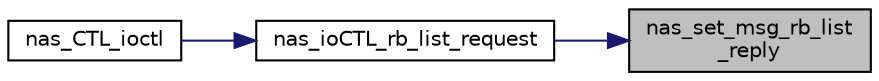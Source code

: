 digraph "nas_set_msg_rb_list_reply"
{
 // LATEX_PDF_SIZE
  edge [fontname="Helvetica",fontsize="10",labelfontname="Helvetica",labelfontsize="10"];
  node [fontname="Helvetica",fontsize="10",shape=record];
  rankdir="RL";
  Node1 [label="nas_set_msg_rb_list\l_reply",height=0.2,width=0.4,color="black", fillcolor="grey75", style="filled", fontcolor="black",tooltip=" "];
  Node1 -> Node2 [dir="back",color="midnightblue",fontsize="10",style="solid",fontname="Helvetica"];
  Node2 [label="nas_ioCTL_rb_list_request",height=0.2,width=0.4,color="black", fillcolor="white", style="filled",URL="$MESH_2ioctl_8c.html#a520c3f0ff35b52ed3509570948a6f321",tooltip=" "];
  Node2 -> Node3 [dir="back",color="midnightblue",fontsize="10",style="solid",fontname="Helvetica"];
  Node3 [label="nas_CTL_ioctl",height=0.2,width=0.4,color="black", fillcolor="white", style="filled",URL="$group__em.html#ga4c36ff3b81cf9bfbee52d78798c1dd9f",tooltip=" "];
}
